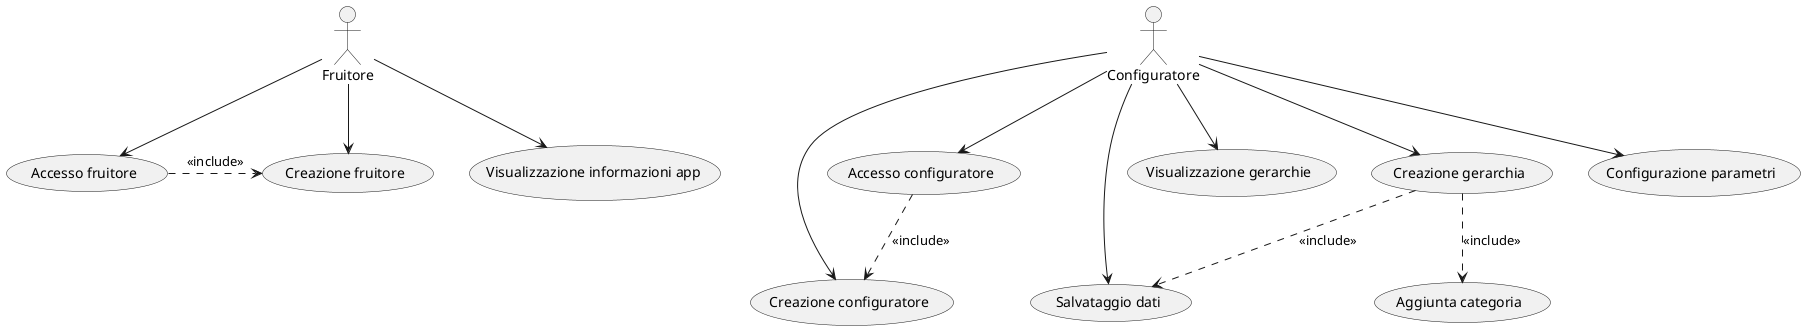 @startuml

:Fruitore: as Admin
(Accesso fruitore) as (UseF1)
(Creazione fruitore) as (UseF2)
(Visualizzazione informazioni app) as (UseF3)

Admin --> (UseF3)
Admin --> (UseF1)
Admin --> (UseF2)
(UseF1) .right.> (UseF2): <<include>>


(Accesso configuratore) as (Use1)
(Creazione configuratore) as (Use2)
(Salvataggio dati) as (Use3)
(Visualizzazione gerarchie) as (Use4)
(Creazione gerarchia) as (Use5)
(Aggiunta categoria) as (Use6)
(Configurazione parametri) as (Use7)

:Configuratore: as Admin2
Admin2 --> (Use4)
Admin2 --> (Use5)
Admin2 --> (Use3)
Admin2 -right-> (Use2)
Admin2 --> (Use1)
Admin2 --> (Use7)

(Use1) ..> (Use2): <<include>>
(Use5) ..> (Use6): <<include>>
(Use5) ..> (Use3): <<include>>


@enduml